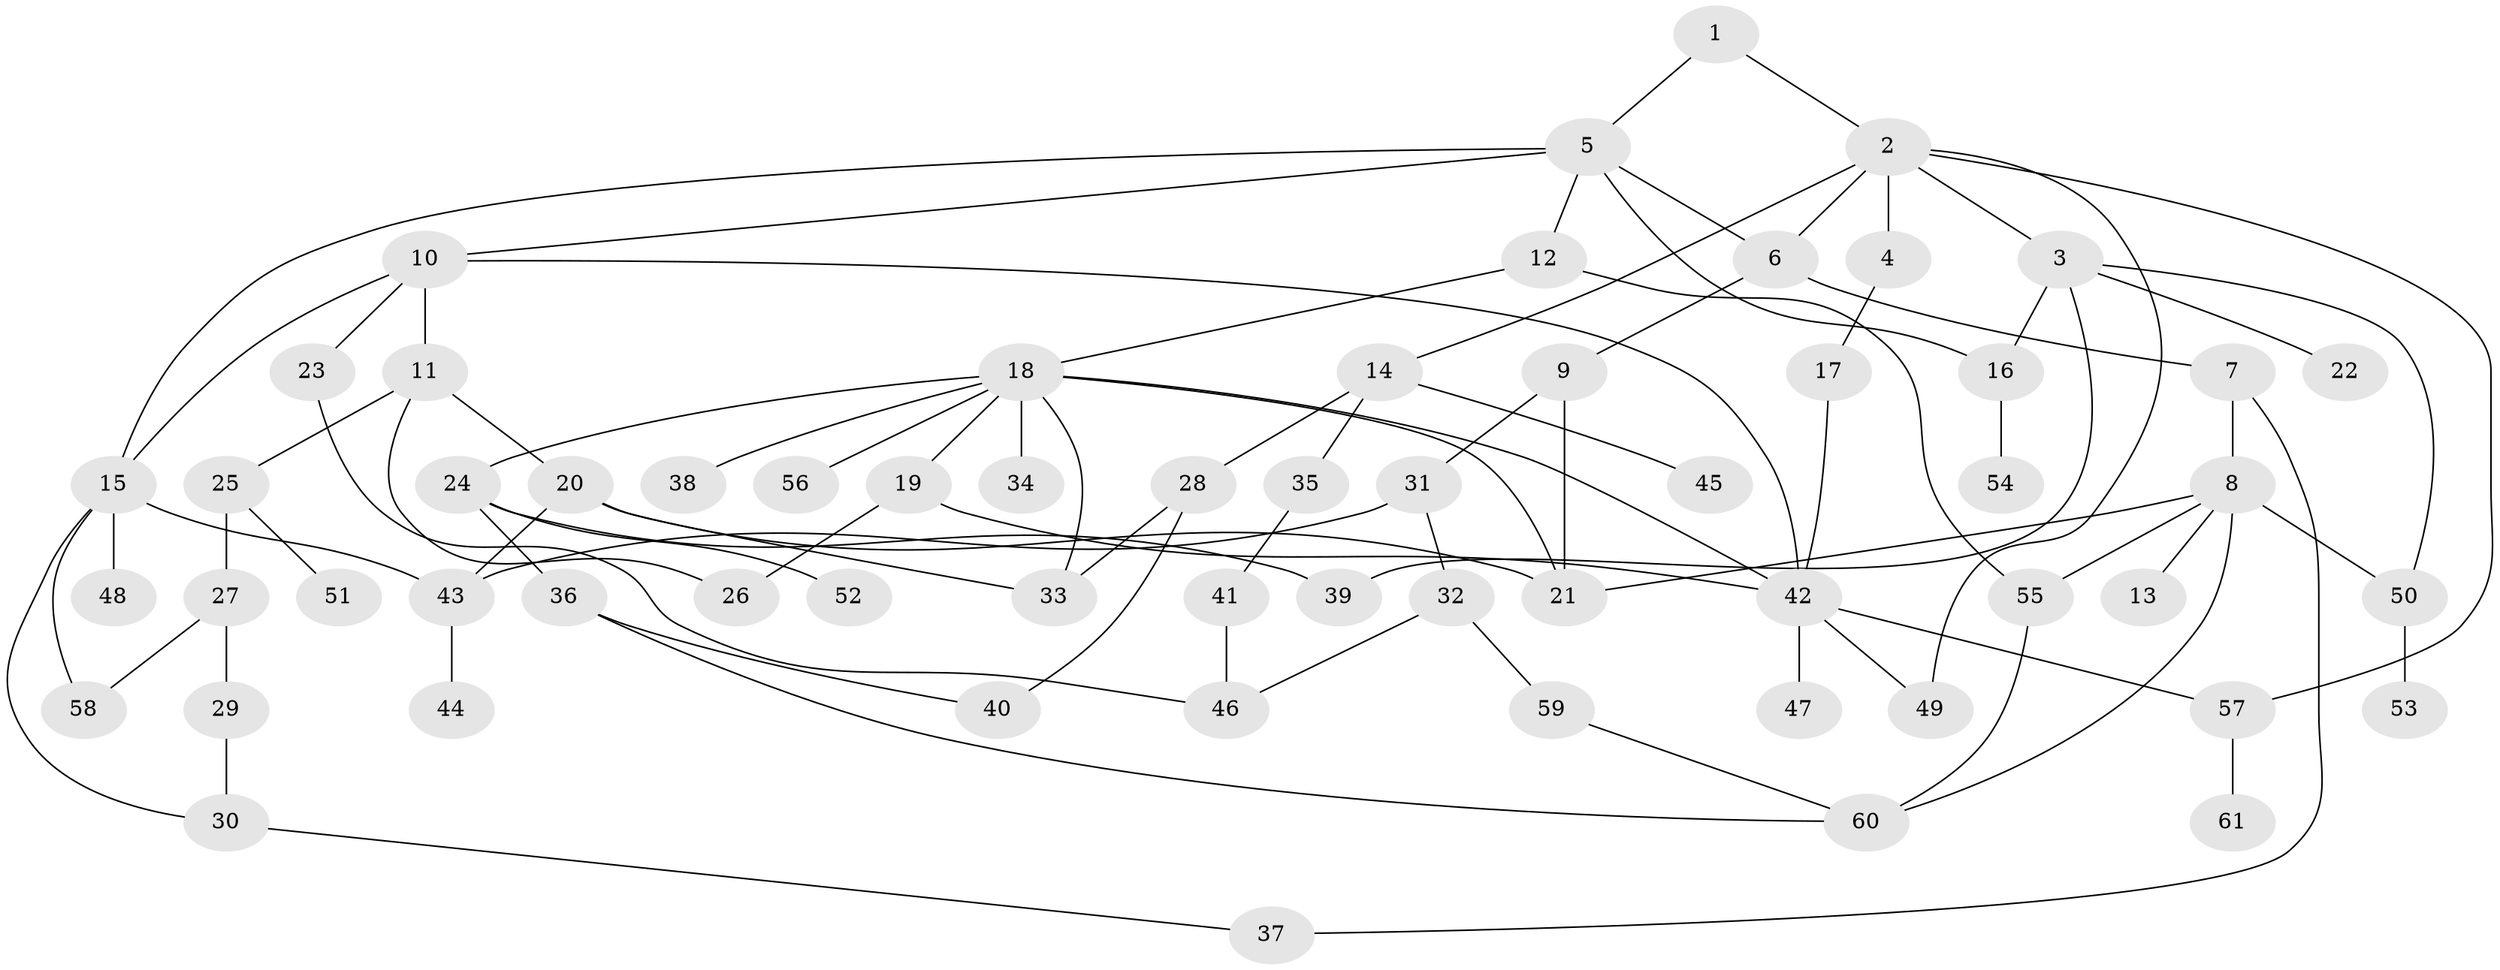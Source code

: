 // coarse degree distribution, {7: 0.07142857142857142, 4: 0.07142857142857142, 2: 0.19047619047619047, 5: 0.14285714285714285, 3: 0.21428571428571427, 1: 0.2619047619047619, 6: 0.023809523809523808, 13: 0.023809523809523808}
// Generated by graph-tools (version 1.1) at 2025/23/03/03/25 07:23:32]
// undirected, 61 vertices, 88 edges
graph export_dot {
graph [start="1"]
  node [color=gray90,style=filled];
  1;
  2;
  3;
  4;
  5;
  6;
  7;
  8;
  9;
  10;
  11;
  12;
  13;
  14;
  15;
  16;
  17;
  18;
  19;
  20;
  21;
  22;
  23;
  24;
  25;
  26;
  27;
  28;
  29;
  30;
  31;
  32;
  33;
  34;
  35;
  36;
  37;
  38;
  39;
  40;
  41;
  42;
  43;
  44;
  45;
  46;
  47;
  48;
  49;
  50;
  51;
  52;
  53;
  54;
  55;
  56;
  57;
  58;
  59;
  60;
  61;
  1 -- 2;
  1 -- 5;
  2 -- 3;
  2 -- 4;
  2 -- 14;
  2 -- 57;
  2 -- 49;
  2 -- 6;
  3 -- 16;
  3 -- 22;
  3 -- 39;
  3 -- 50;
  4 -- 17;
  5 -- 6;
  5 -- 10;
  5 -- 12;
  5 -- 15;
  5 -- 16;
  6 -- 7;
  6 -- 9;
  7 -- 8;
  7 -- 37;
  8 -- 13;
  8 -- 21;
  8 -- 60;
  8 -- 55;
  8 -- 50;
  9 -- 31;
  9 -- 21;
  10 -- 11;
  10 -- 23;
  10 -- 42;
  10 -- 15;
  11 -- 20;
  11 -- 25;
  11 -- 26;
  12 -- 18;
  12 -- 55;
  14 -- 28;
  14 -- 35;
  14 -- 45;
  15 -- 48;
  15 -- 58;
  15 -- 30;
  15 -- 43;
  16 -- 54;
  17 -- 42;
  18 -- 19;
  18 -- 24;
  18 -- 33;
  18 -- 34;
  18 -- 38;
  18 -- 56;
  18 -- 21;
  18 -- 42;
  19 -- 26;
  19 -- 42;
  20 -- 21;
  20 -- 33;
  20 -- 43;
  23 -- 46;
  24 -- 36;
  24 -- 52;
  24 -- 39;
  25 -- 27;
  25 -- 51;
  27 -- 29;
  27 -- 58;
  28 -- 33;
  28 -- 40;
  29 -- 30;
  30 -- 37;
  31 -- 32;
  31 -- 43;
  32 -- 59;
  32 -- 46;
  35 -- 41;
  36 -- 40;
  36 -- 60;
  41 -- 46;
  42 -- 47;
  42 -- 49;
  42 -- 57;
  43 -- 44;
  50 -- 53;
  55 -- 60;
  57 -- 61;
  59 -- 60;
}
